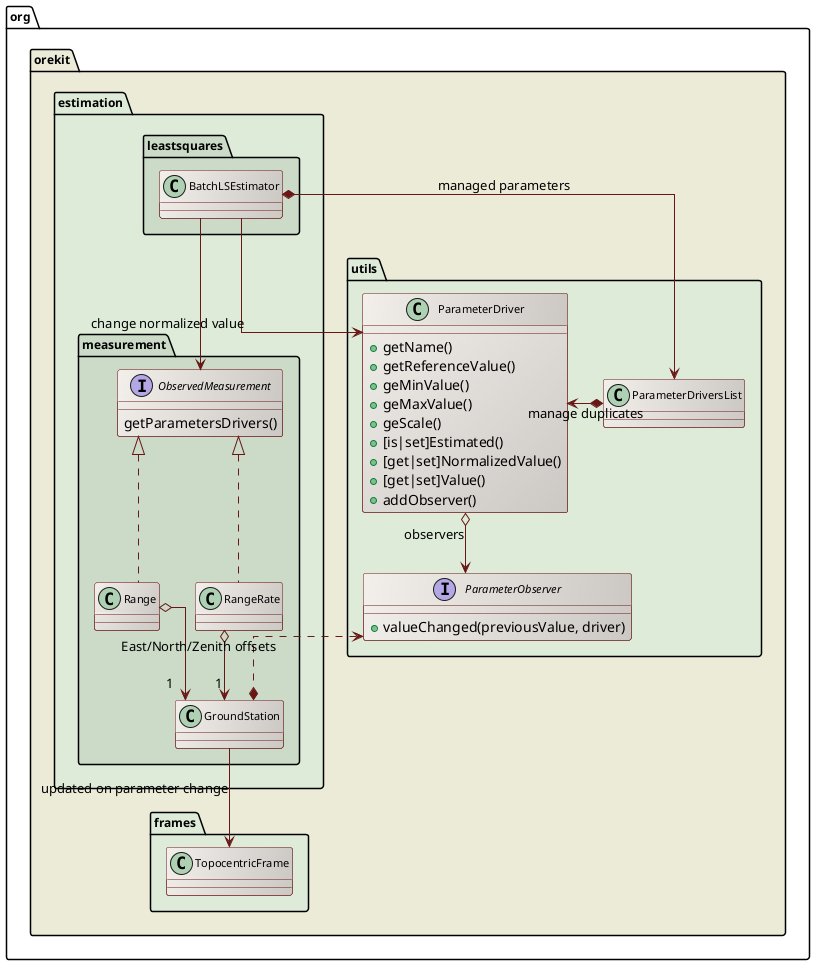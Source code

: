 ' Copyright 2002-2022 CS GROUP
' Licensed to CS GROUP (CS) under one or more
' contributor license agreements.  See the NOTICE file distributed with
' this work for additional information regarding copyright ownership.
' CS licenses this file to You under the Apache License, Version 2.0
' (the "License"); you may not use this file except in compliance with
' the License.  You may obtain a copy of the License at
'
'   http://www.apache.org/licenses/LICENSE-2.0
'
' Unless required by applicable law or agreed to in writing, software
' distributed under the License is distributed on an "AS IS" BASIS,
' WITHOUT WARRANTIES OR CONDITIONS OF ANY KIND, either express or implied.
' See the License for the specific language governing permissions and
' limitations under the License.
 
@startuml

  skinparam svek                  true
  skinparam ClassBackgroundColor  #F3EFEB/CCC9C5
  skinparam ClassArrowColor       #691616
  skinparam ClassBorderColor      #691616
  skinparam NoteBackgroundColor   #F3EFEB
  skinparam NoteBorderColor       #691616
  skinparam NoteFontColor         #691616
  skinparam ClassFontSize         11
  skinparam PackageFontSize       12
  skinparam linetype              ortho

  package org.orekit #ECEBD8 {

    package utils #DDEBD8 {
      class ParameterDriver {
        +getName()
        +getReferenceValue()
        +geMinValue()
        +geMaxValue()
        +geScale()
        +[is|set]Estimated()
        +[get|set]NormalizedValue()
        +[get|set]Value()
        +addObserver()
      }
      interface ParameterObserver {
        +valueChanged(previousValue, driver)
      }
      ParameterDriver o--> ParameterObserver : observers
      ParameterDriver <-right-* ParameterDriversList : manage duplicates
    }

    package estimation #DDEBD8 {

      package leastsquares #CBDBC8 { 
        class BatchLSEstimator
      }

      BatchLSEstimator --> ParameterDriver : change normalized value
      BatchLSEstimator *--> ParameterDriversList : managed parameters
      package measurement #CBDBC8 {
        interface ObservedMeasurement {
            getParametersDrivers()
        }
        class GroundStation
        ObservedMeasurement <|.. Range
        ObservedMeasurement <|.. RangeRate
        Range o--> "1" GroundStation
        RangeRate o--> "1" GroundStation
        ParameterObserver <..* GroundStation : East/North/Zenith offsets
        BatchLSEstimator --> ObservedMeasurement
       }

    }

    package frames #DDEBD8 {
      class TopocentricFrame
      GroundStation --> TopocentricFrame : updated on parameter change
    }

  }


@enduml
